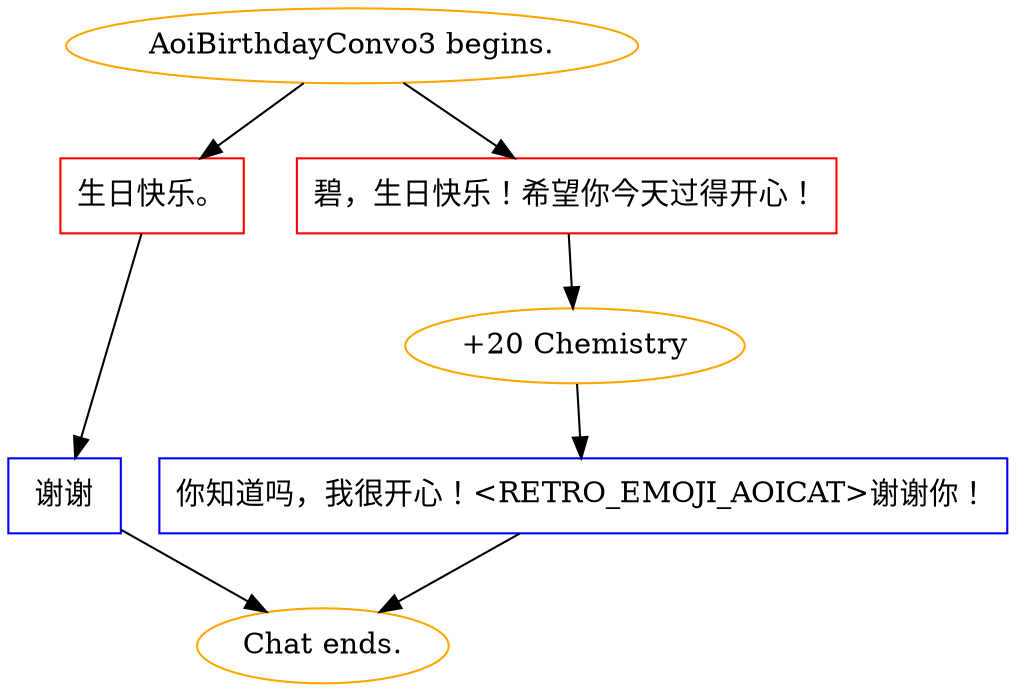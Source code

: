 digraph {
	"AoiBirthdayConvo3 begins." [color=orange];
		"AoiBirthdayConvo3 begins." -> j2854534195;
		"AoiBirthdayConvo3 begins." -> j1002186035;
	j2854534195 [label="生日快乐。",shape=box,color=red];
		j2854534195 -> j492836655;
	j1002186035 [label="碧，生日快乐！希望你今天过得开心！",shape=box,color=red];
		j1002186035 -> j1764371807;
	j492836655 [label="谢谢",shape=box,color=blue];
		j492836655 -> "Chat ends.";
	j1764371807 [label="+20 Chemistry",color=orange];
		j1764371807 -> j2132026995;
	"Chat ends." [color=orange];
	j2132026995 [label="你知道吗，我很开心！<RETRO_EMOJI_AOICAT>谢谢你！",shape=box,color=blue];
		j2132026995 -> "Chat ends.";
}